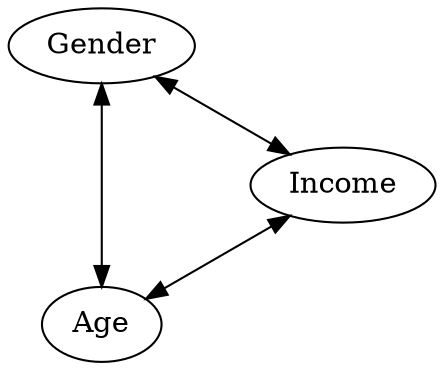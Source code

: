 strict digraph dependencynet {
  layout=circo
  Age -> Gender [dir="both"]
  Gender -> Income [dir="both"]
  Age -> Income [dir="both"]
}
